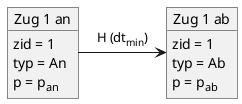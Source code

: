 @startuml
'https://plantuml.com/object-diagram

object "Zug 1 an" as zug1an {
    zid = 1
    typ = An
    p = p<sub>an</sub>
}

object "Zug 1 ab" as zug1ab {
    zid = 1
    typ = Ab
    p = p<sub>ab</sub>
}

zug1an -> zug1ab: H (dt<sub>min</sub>)
@enduml
